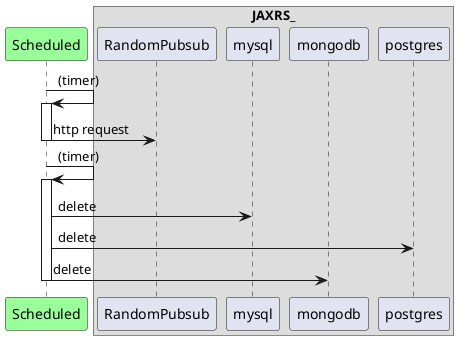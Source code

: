 @startuml scheduled-quarkus
participant Scheduled as Scheduled #99FF99
Scheduled -> Scheduled : (timer)
activate Scheduled
Scheduled -> RandomPubsub: http request
deactivate Scheduled

Scheduled -> Scheduled : (timer)
activate Scheduled
Scheduled -> mysql: delete
Scheduled -> postgres: delete
Scheduled -> mongodb: delete
deactivate Scheduled

box JAXRS_
participant RandomPubsub as RandomPubsub #ADD1B2
participant mysql as mysql #ADD1B2
participant mongodb as mongodb #ADD1B2
participant postgres as postgres #ADD1B2
end box
@enduml
